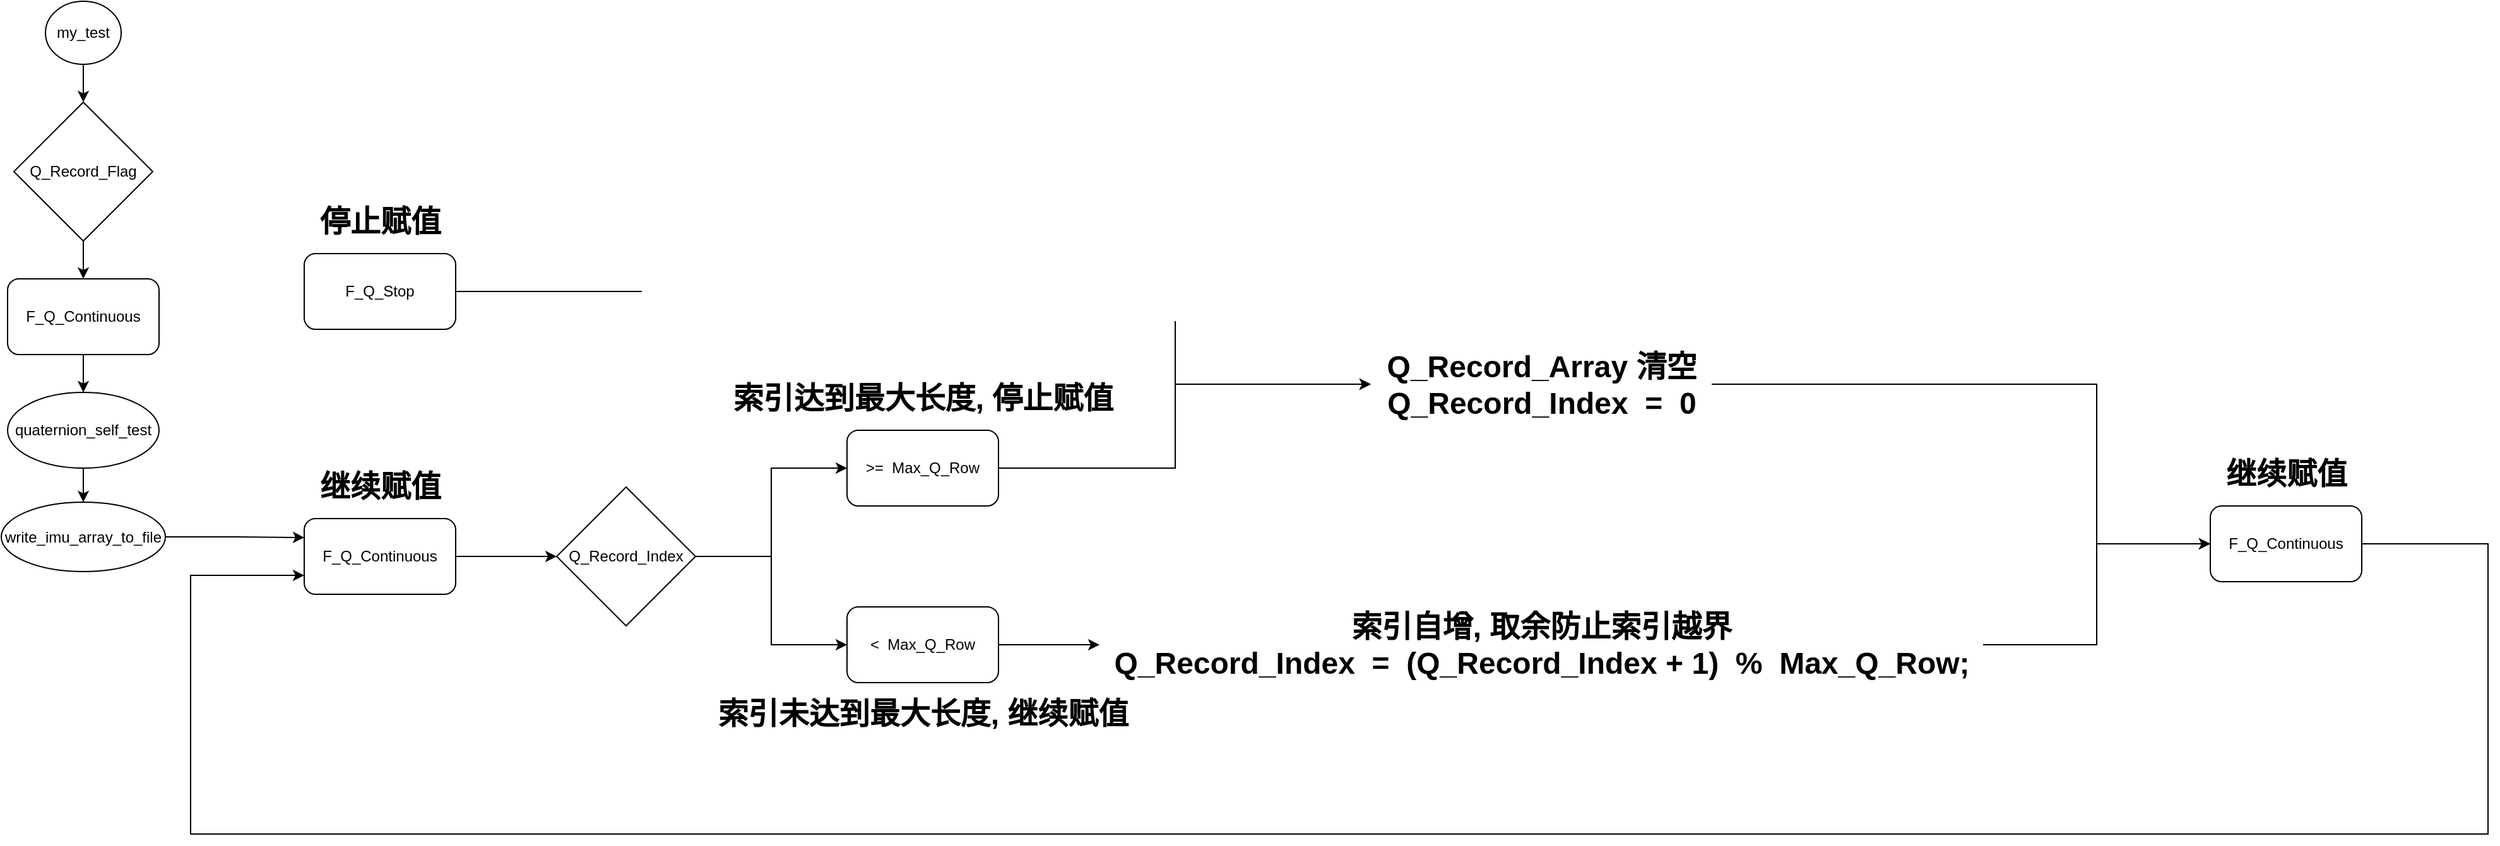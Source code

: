 <mxfile version="26.2.15">
  <diagram id="C5RBs43oDa-KdzZeNtuy" name="Page-1">
    <mxGraphModel dx="2474" dy="1268" grid="1" gridSize="10" guides="1" tooltips="1" connect="1" arrows="1" fold="1" page="1" pageScale="1" pageWidth="827" pageHeight="1169" math="0" shadow="0">
      <root>
        <mxCell id="WIyWlLk6GJQsqaUBKTNV-0" />
        <mxCell id="WIyWlLk6GJQsqaUBKTNV-1" parent="WIyWlLk6GJQsqaUBKTNV-0" />
        <mxCell id="TU2M_SEkqzbTZgtA4BRs-8" style="edgeStyle=orthogonalEdgeStyle;rounded=0;orthogonalLoop=1;jettySize=auto;html=1;exitX=0.5;exitY=1;exitDx=0;exitDy=0;entryX=0.5;entryY=0;entryDx=0;entryDy=0;" parent="WIyWlLk6GJQsqaUBKTNV-1" source="TU2M_SEkqzbTZgtA4BRs-0" target="TU2M_SEkqzbTZgtA4BRs-3" edge="1">
          <mxGeometry relative="1" as="geometry" />
        </mxCell>
        <mxCell id="TU2M_SEkqzbTZgtA4BRs-0" value="F_Q_Continuous" style="rounded=1;whiteSpace=wrap;html=1;" parent="WIyWlLk6GJQsqaUBKTNV-1" vertex="1">
          <mxGeometry x="75" y="480" width="120" height="60" as="geometry" />
        </mxCell>
        <mxCell id="TU2M_SEkqzbTZgtA4BRs-7" style="edgeStyle=orthogonalEdgeStyle;rounded=0;orthogonalLoop=1;jettySize=auto;html=1;exitX=0.5;exitY=1;exitDx=0;exitDy=0;entryX=0.5;entryY=0;entryDx=0;entryDy=0;" parent="WIyWlLk6GJQsqaUBKTNV-1" source="TU2M_SEkqzbTZgtA4BRs-1" target="TU2M_SEkqzbTZgtA4BRs-0" edge="1">
          <mxGeometry relative="1" as="geometry" />
        </mxCell>
        <mxCell id="TU2M_SEkqzbTZgtA4BRs-1" value="Q_Record_Flag" style="rhombus;whiteSpace=wrap;html=1;" parent="WIyWlLk6GJQsqaUBKTNV-1" vertex="1">
          <mxGeometry x="80" y="340" width="110" height="110" as="geometry" />
        </mxCell>
        <mxCell id="TU2M_SEkqzbTZgtA4BRs-6" style="edgeStyle=orthogonalEdgeStyle;rounded=0;orthogonalLoop=1;jettySize=auto;html=1;exitX=0.5;exitY=1;exitDx=0;exitDy=0;entryX=0.5;entryY=0;entryDx=0;entryDy=0;" parent="WIyWlLk6GJQsqaUBKTNV-1" source="TU2M_SEkqzbTZgtA4BRs-2" target="TU2M_SEkqzbTZgtA4BRs-1" edge="1">
          <mxGeometry relative="1" as="geometry" />
        </mxCell>
        <mxCell id="TU2M_SEkqzbTZgtA4BRs-2" value="my_test" style="ellipse;whiteSpace=wrap;html=1;" parent="WIyWlLk6GJQsqaUBKTNV-1" vertex="1">
          <mxGeometry x="105" y="260" width="60" height="50" as="geometry" />
        </mxCell>
        <mxCell id="TU2M_SEkqzbTZgtA4BRs-9" style="edgeStyle=orthogonalEdgeStyle;rounded=0;orthogonalLoop=1;jettySize=auto;html=1;exitX=0.5;exitY=1;exitDx=0;exitDy=0;entryX=0.5;entryY=0;entryDx=0;entryDy=0;" parent="WIyWlLk6GJQsqaUBKTNV-1" source="TU2M_SEkqzbTZgtA4BRs-3" target="TU2M_SEkqzbTZgtA4BRs-4" edge="1">
          <mxGeometry relative="1" as="geometry" />
        </mxCell>
        <mxCell id="TU2M_SEkqzbTZgtA4BRs-3" value="quaternion_self_test" style="ellipse;whiteSpace=wrap;html=1;" parent="WIyWlLk6GJQsqaUBKTNV-1" vertex="1">
          <mxGeometry x="75" y="570" width="120" height="60" as="geometry" />
        </mxCell>
        <mxCell id="TU2M_SEkqzbTZgtA4BRs-38" style="edgeStyle=orthogonalEdgeStyle;rounded=0;orthogonalLoop=1;jettySize=auto;html=1;exitX=1;exitY=0.5;exitDx=0;exitDy=0;entryX=0;entryY=0.25;entryDx=0;entryDy=0;" parent="WIyWlLk6GJQsqaUBKTNV-1" source="TU2M_SEkqzbTZgtA4BRs-4" target="TU2M_SEkqzbTZgtA4BRs-15" edge="1">
          <mxGeometry relative="1" as="geometry" />
        </mxCell>
        <mxCell id="TU2M_SEkqzbTZgtA4BRs-4" value="write_imu_array_to_file" style="ellipse;whiteSpace=wrap;html=1;" parent="WIyWlLk6GJQsqaUBKTNV-1" vertex="1">
          <mxGeometry x="70" y="657" width="130" height="55" as="geometry" />
        </mxCell>
        <mxCell id="TU2M_SEkqzbTZgtA4BRs-30" style="edgeStyle=orthogonalEdgeStyle;rounded=0;orthogonalLoop=1;jettySize=auto;html=1;exitX=1;exitY=0.5;exitDx=0;exitDy=0;entryX=0;entryY=0.5;entryDx=0;entryDy=0;" parent="WIyWlLk6GJQsqaUBKTNV-1" source="TU2M_SEkqzbTZgtA4BRs-11" target="TU2M_SEkqzbTZgtA4BRs-18" edge="1">
          <mxGeometry relative="1" as="geometry">
            <Array as="points">
              <mxPoint x="1000" y="490" />
              <mxPoint x="1000" y="564" />
            </Array>
          </mxGeometry>
        </mxCell>
        <mxCell id="TU2M_SEkqzbTZgtA4BRs-11" value="F_Q_Stop" style="rounded=1;whiteSpace=wrap;html=1;" parent="WIyWlLk6GJQsqaUBKTNV-1" vertex="1">
          <mxGeometry x="310" y="460" width="120" height="60" as="geometry" />
        </mxCell>
        <mxCell id="TU2M_SEkqzbTZgtA4BRs-26" style="edgeStyle=orthogonalEdgeStyle;rounded=0;orthogonalLoop=1;jettySize=auto;html=1;exitX=1;exitY=0.5;exitDx=0;exitDy=0;entryX=0;entryY=0.5;entryDx=0;entryDy=0;" parent="WIyWlLk6GJQsqaUBKTNV-1" source="TU2M_SEkqzbTZgtA4BRs-13" target="TU2M_SEkqzbTZgtA4BRs-18" edge="1">
          <mxGeometry relative="1" as="geometry">
            <Array as="points">
              <mxPoint x="1000" y="630" />
              <mxPoint x="1000" y="564" />
            </Array>
          </mxGeometry>
        </mxCell>
        <mxCell id="TU2M_SEkqzbTZgtA4BRs-13" value="&amp;gt;=&amp;nbsp; Max_Q_Row" style="rounded=1;whiteSpace=wrap;html=1;" parent="WIyWlLk6GJQsqaUBKTNV-1" vertex="1">
          <mxGeometry x="740" y="600" width="120" height="60" as="geometry" />
        </mxCell>
        <mxCell id="TU2M_SEkqzbTZgtA4BRs-20" style="edgeStyle=orthogonalEdgeStyle;rounded=0;orthogonalLoop=1;jettySize=auto;html=1;exitX=1;exitY=0.5;exitDx=0;exitDy=0;entryX=0;entryY=0.5;entryDx=0;entryDy=0;" parent="WIyWlLk6GJQsqaUBKTNV-1" source="TU2M_SEkqzbTZgtA4BRs-15" target="TU2M_SEkqzbTZgtA4BRs-16" edge="1">
          <mxGeometry relative="1" as="geometry" />
        </mxCell>
        <mxCell id="TU2M_SEkqzbTZgtA4BRs-15" value="F_Q_Continuous" style="rounded=1;whiteSpace=wrap;html=1;" parent="WIyWlLk6GJQsqaUBKTNV-1" vertex="1">
          <mxGeometry x="310" y="670" width="120" height="60" as="geometry" />
        </mxCell>
        <mxCell id="TU2M_SEkqzbTZgtA4BRs-21" style="edgeStyle=orthogonalEdgeStyle;rounded=0;orthogonalLoop=1;jettySize=auto;html=1;exitX=1;exitY=0.5;exitDx=0;exitDy=0;entryX=0;entryY=0.5;entryDx=0;entryDy=0;" parent="WIyWlLk6GJQsqaUBKTNV-1" source="TU2M_SEkqzbTZgtA4BRs-16" target="TU2M_SEkqzbTZgtA4BRs-13" edge="1">
          <mxGeometry relative="1" as="geometry" />
        </mxCell>
        <mxCell id="TU2M_SEkqzbTZgtA4BRs-22" style="edgeStyle=orthogonalEdgeStyle;rounded=0;orthogonalLoop=1;jettySize=auto;html=1;exitX=1;exitY=0.5;exitDx=0;exitDy=0;entryX=0;entryY=0.5;entryDx=0;entryDy=0;" parent="WIyWlLk6GJQsqaUBKTNV-1" source="TU2M_SEkqzbTZgtA4BRs-16" target="TU2M_SEkqzbTZgtA4BRs-17" edge="1">
          <mxGeometry relative="1" as="geometry" />
        </mxCell>
        <mxCell id="TU2M_SEkqzbTZgtA4BRs-16" value="Q_Record_Index" style="rhombus;whiteSpace=wrap;html=1;" parent="WIyWlLk6GJQsqaUBKTNV-1" vertex="1">
          <mxGeometry x="510" y="645" width="110" height="110" as="geometry" />
        </mxCell>
        <mxCell id="TU2M_SEkqzbTZgtA4BRs-34" style="edgeStyle=orthogonalEdgeStyle;rounded=0;orthogonalLoop=1;jettySize=auto;html=1;exitX=1;exitY=0.5;exitDx=0;exitDy=0;entryX=0;entryY=0.5;entryDx=0;entryDy=0;" parent="WIyWlLk6GJQsqaUBKTNV-1" source="TU2M_SEkqzbTZgtA4BRs-17" target="TU2M_SEkqzbTZgtA4BRs-19" edge="1">
          <mxGeometry relative="1" as="geometry" />
        </mxCell>
        <mxCell id="TU2M_SEkqzbTZgtA4BRs-17" value="&amp;lt;&amp;nbsp; Max_Q_Row" style="rounded=1;whiteSpace=wrap;html=1;" parent="WIyWlLk6GJQsqaUBKTNV-1" vertex="1">
          <mxGeometry x="740" y="740" width="120" height="60" as="geometry" />
        </mxCell>
        <mxCell id="TU2M_SEkqzbTZgtA4BRs-32" style="edgeStyle=orthogonalEdgeStyle;rounded=0;orthogonalLoop=1;jettySize=auto;html=1;exitX=1;exitY=0.5;exitDx=0;exitDy=0;entryX=0;entryY=0.5;entryDx=0;entryDy=0;" parent="WIyWlLk6GJQsqaUBKTNV-1" source="TU2M_SEkqzbTZgtA4BRs-18" target="TU2M_SEkqzbTZgtA4BRs-25" edge="1">
          <mxGeometry relative="1" as="geometry">
            <Array as="points">
              <mxPoint x="1730" y="564" />
              <mxPoint x="1730" y="690" />
            </Array>
          </mxGeometry>
        </mxCell>
        <mxCell id="TU2M_SEkqzbTZgtA4BRs-18" value="Q_Record_Array 清空&lt;div&gt;Q_Record_Index&amp;nbsp; =&amp;nbsp; 0&lt;/div&gt;" style="text;strokeColor=none;fillColor=none;html=1;fontSize=24;fontStyle=1;verticalAlign=middle;align=center;" parent="WIyWlLk6GJQsqaUBKTNV-1" vertex="1">
          <mxGeometry x="1155" y="527" width="270" height="73" as="geometry" />
        </mxCell>
        <mxCell id="TU2M_SEkqzbTZgtA4BRs-36" style="edgeStyle=orthogonalEdgeStyle;rounded=0;orthogonalLoop=1;jettySize=auto;html=1;exitX=1;exitY=0.5;exitDx=0;exitDy=0;entryX=0;entryY=0.5;entryDx=0;entryDy=0;" parent="WIyWlLk6GJQsqaUBKTNV-1" source="TU2M_SEkqzbTZgtA4BRs-19" target="TU2M_SEkqzbTZgtA4BRs-25" edge="1">
          <mxGeometry relative="1" as="geometry" />
        </mxCell>
        <mxCell id="TU2M_SEkqzbTZgtA4BRs-19" value="&lt;div&gt;索引自增, 取余防止索引越界&lt;/div&gt;Q_Record_Index&amp;nbsp; =&amp;nbsp; (Q_Record_Index + 1)&amp;nbsp; %&amp;nbsp; Max_Q_Row;" style="text;strokeColor=none;fillColor=none;html=1;fontSize=24;fontStyle=1;verticalAlign=middle;align=center;" parent="WIyWlLk6GJQsqaUBKTNV-1" vertex="1">
          <mxGeometry x="940" y="730" width="700" height="80" as="geometry" />
        </mxCell>
        <mxCell id="TU2M_SEkqzbTZgtA4BRs-37" style="edgeStyle=orthogonalEdgeStyle;rounded=0;orthogonalLoop=1;jettySize=auto;html=1;exitX=1;exitY=0.5;exitDx=0;exitDy=0;entryX=0;entryY=0.75;entryDx=0;entryDy=0;" parent="WIyWlLk6GJQsqaUBKTNV-1" source="TU2M_SEkqzbTZgtA4BRs-25" target="TU2M_SEkqzbTZgtA4BRs-15" edge="1">
          <mxGeometry relative="1" as="geometry">
            <Array as="points">
              <mxPoint x="2040" y="690" />
              <mxPoint x="2040" y="920" />
              <mxPoint x="220" y="920" />
              <mxPoint x="220" y="715" />
            </Array>
          </mxGeometry>
        </mxCell>
        <mxCell id="TU2M_SEkqzbTZgtA4BRs-25" value="F_Q_Continuous" style="rounded=1;whiteSpace=wrap;html=1;" parent="WIyWlLk6GJQsqaUBKTNV-1" vertex="1">
          <mxGeometry x="1820" y="660" width="120" height="60" as="geometry" />
        </mxCell>
        <mxCell id="Hb5gWY8EoObPx0AJY24N-0" value="继续赋值" style="text;strokeColor=none;fillColor=none;html=1;fontSize=24;fontStyle=1;verticalAlign=middle;align=center;" vertex="1" parent="WIyWlLk6GJQsqaUBKTNV-1">
          <mxGeometry x="310" y="620" width="120" height="50" as="geometry" />
        </mxCell>
        <mxCell id="Hb5gWY8EoObPx0AJY24N-1" value="停止赋值" style="text;strokeColor=none;fillColor=none;html=1;fontSize=24;fontStyle=1;verticalAlign=middle;align=center;" vertex="1" parent="WIyWlLk6GJQsqaUBKTNV-1">
          <mxGeometry x="310" y="410" width="120" height="50" as="geometry" />
        </mxCell>
        <mxCell id="Hb5gWY8EoObPx0AJY24N-2" value="索引达到最大长度, 停止赋值" style="text;strokeColor=none;fillColor=none;html=1;fontSize=24;fontStyle=1;verticalAlign=middle;align=center;" vertex="1" parent="WIyWlLk6GJQsqaUBKTNV-1">
          <mxGeometry x="640" y="550" width="320" height="50" as="geometry" />
        </mxCell>
        <mxCell id="Hb5gWY8EoObPx0AJY24N-3" value="索引未达到最大长度, 继续赋值" style="text;strokeColor=none;fillColor=none;html=1;fontSize=24;fontStyle=1;verticalAlign=middle;align=center;" vertex="1" parent="WIyWlLk6GJQsqaUBKTNV-1">
          <mxGeometry x="625" y="800" width="350" height="50" as="geometry" />
        </mxCell>
        <mxCell id="Hb5gWY8EoObPx0AJY24N-4" value="继续赋值" style="text;strokeColor=none;fillColor=none;html=1;fontSize=24;fontStyle=1;verticalAlign=middle;align=center;" vertex="1" parent="WIyWlLk6GJQsqaUBKTNV-1">
          <mxGeometry x="1820" y="610" width="120" height="50" as="geometry" />
        </mxCell>
      </root>
    </mxGraphModel>
  </diagram>
</mxfile>
